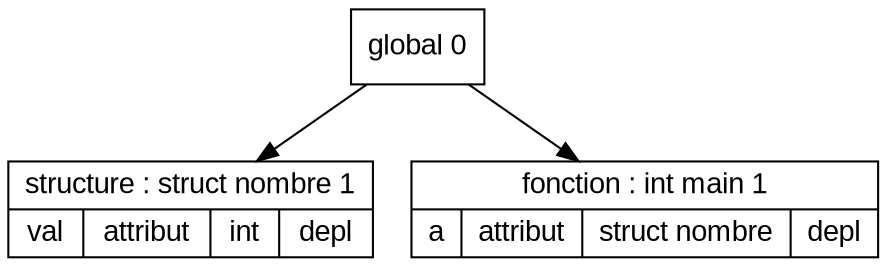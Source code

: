 digraph "tds"{

	node [fontname="Arial"];

	N1 [shape=record label="{ structure : struct nombre 1
	| { val | attribut | int | depl }
	}"];

	N2 [shape=record label="{ fonction : int main 1
	| { a | attribut | struct nombre | depl }
	}"];

	N0 [shape=record label="{ global 0
	}"];


	N0 -> N1; 
	N0 -> N2; 
}
